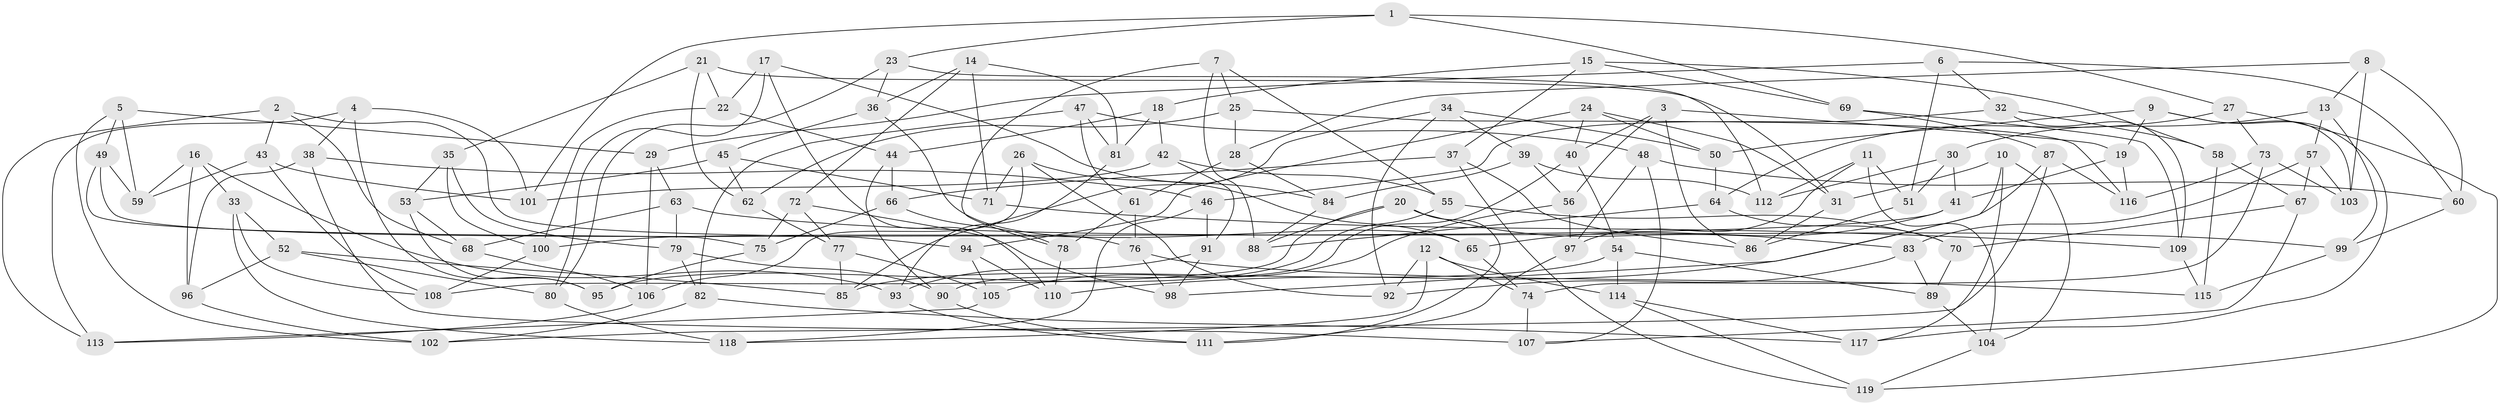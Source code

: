 // Generated by graph-tools (version 1.1) at 2025/16/03/09/25 04:16:14]
// undirected, 119 vertices, 238 edges
graph export_dot {
graph [start="1"]
  node [color=gray90,style=filled];
  1;
  2;
  3;
  4;
  5;
  6;
  7;
  8;
  9;
  10;
  11;
  12;
  13;
  14;
  15;
  16;
  17;
  18;
  19;
  20;
  21;
  22;
  23;
  24;
  25;
  26;
  27;
  28;
  29;
  30;
  31;
  32;
  33;
  34;
  35;
  36;
  37;
  38;
  39;
  40;
  41;
  42;
  43;
  44;
  45;
  46;
  47;
  48;
  49;
  50;
  51;
  52;
  53;
  54;
  55;
  56;
  57;
  58;
  59;
  60;
  61;
  62;
  63;
  64;
  65;
  66;
  67;
  68;
  69;
  70;
  71;
  72;
  73;
  74;
  75;
  76;
  77;
  78;
  79;
  80;
  81;
  82;
  83;
  84;
  85;
  86;
  87;
  88;
  89;
  90;
  91;
  92;
  93;
  94;
  95;
  96;
  97;
  98;
  99;
  100;
  101;
  102;
  103;
  104;
  105;
  106;
  107;
  108;
  109;
  110;
  111;
  112;
  113;
  114;
  115;
  116;
  117;
  118;
  119;
  1 -- 23;
  1 -- 69;
  1 -- 27;
  1 -- 101;
  2 -- 43;
  2 -- 68;
  2 -- 94;
  2 -- 113;
  3 -- 86;
  3 -- 56;
  3 -- 19;
  3 -- 40;
  4 -- 113;
  4 -- 101;
  4 -- 38;
  4 -- 95;
  5 -- 102;
  5 -- 29;
  5 -- 59;
  5 -- 49;
  6 -- 60;
  6 -- 32;
  6 -- 29;
  6 -- 51;
  7 -- 55;
  7 -- 88;
  7 -- 25;
  7 -- 78;
  8 -- 28;
  8 -- 103;
  8 -- 13;
  8 -- 60;
  9 -- 50;
  9 -- 103;
  9 -- 117;
  9 -- 19;
  10 -- 31;
  10 -- 117;
  10 -- 98;
  10 -- 104;
  11 -- 51;
  11 -- 104;
  11 -- 97;
  11 -- 112;
  12 -- 118;
  12 -- 74;
  12 -- 114;
  12 -- 92;
  13 -- 57;
  13 -- 30;
  13 -- 99;
  14 -- 72;
  14 -- 71;
  14 -- 36;
  14 -- 81;
  15 -- 69;
  15 -- 18;
  15 -- 58;
  15 -- 37;
  16 -- 59;
  16 -- 96;
  16 -- 33;
  16 -- 93;
  17 -- 80;
  17 -- 22;
  17 -- 84;
  17 -- 110;
  18 -- 81;
  18 -- 42;
  18 -- 44;
  19 -- 41;
  19 -- 116;
  20 -- 108;
  20 -- 111;
  20 -- 88;
  20 -- 83;
  21 -- 62;
  21 -- 35;
  21 -- 22;
  21 -- 31;
  22 -- 44;
  22 -- 100;
  23 -- 36;
  23 -- 80;
  23 -- 112;
  24 -- 40;
  24 -- 50;
  24 -- 31;
  24 -- 94;
  25 -- 28;
  25 -- 116;
  25 -- 62;
  26 -- 65;
  26 -- 106;
  26 -- 71;
  26 -- 92;
  27 -- 119;
  27 -- 64;
  27 -- 73;
  28 -- 61;
  28 -- 84;
  29 -- 106;
  29 -- 63;
  30 -- 112;
  30 -- 41;
  30 -- 51;
  31 -- 86;
  32 -- 46;
  32 -- 58;
  32 -- 109;
  33 -- 108;
  33 -- 52;
  33 -- 118;
  34 -- 85;
  34 -- 50;
  34 -- 39;
  34 -- 92;
  35 -- 100;
  35 -- 53;
  35 -- 79;
  36 -- 65;
  36 -- 45;
  37 -- 66;
  37 -- 119;
  37 -- 86;
  38 -- 107;
  38 -- 46;
  38 -- 96;
  39 -- 84;
  39 -- 56;
  39 -- 112;
  40 -- 54;
  40 -- 90;
  41 -- 100;
  41 -- 65;
  42 -- 101;
  42 -- 55;
  42 -- 91;
  43 -- 101;
  43 -- 59;
  43 -- 108;
  44 -- 66;
  44 -- 90;
  45 -- 62;
  45 -- 71;
  45 -- 53;
  46 -- 118;
  46 -- 91;
  47 -- 61;
  47 -- 48;
  47 -- 82;
  47 -- 81;
  48 -- 97;
  48 -- 107;
  48 -- 60;
  49 -- 59;
  49 -- 75;
  49 -- 76;
  50 -- 64;
  51 -- 86;
  52 -- 96;
  52 -- 85;
  52 -- 80;
  53 -- 95;
  53 -- 68;
  54 -- 89;
  54 -- 114;
  54 -- 85;
  55 -- 95;
  55 -- 70;
  56 -- 105;
  56 -- 97;
  57 -- 103;
  57 -- 67;
  57 -- 83;
  58 -- 115;
  58 -- 67;
  60 -- 99;
  61 -- 76;
  61 -- 78;
  62 -- 77;
  63 -- 79;
  63 -- 68;
  63 -- 99;
  64 -- 88;
  64 -- 70;
  65 -- 74;
  66 -- 78;
  66 -- 75;
  67 -- 107;
  67 -- 70;
  68 -- 106;
  69 -- 109;
  69 -- 87;
  70 -- 89;
  71 -- 109;
  72 -- 98;
  72 -- 75;
  72 -- 77;
  73 -- 103;
  73 -- 116;
  73 -- 74;
  74 -- 107;
  75 -- 95;
  76 -- 115;
  76 -- 98;
  77 -- 85;
  77 -- 105;
  78 -- 110;
  79 -- 82;
  79 -- 90;
  80 -- 118;
  81 -- 93;
  82 -- 117;
  82 -- 102;
  83 -- 89;
  83 -- 92;
  84 -- 88;
  87 -- 102;
  87 -- 110;
  87 -- 116;
  89 -- 104;
  90 -- 111;
  91 -- 98;
  91 -- 93;
  93 -- 111;
  94 -- 105;
  94 -- 110;
  96 -- 102;
  97 -- 111;
  99 -- 115;
  100 -- 108;
  104 -- 119;
  105 -- 113;
  106 -- 113;
  109 -- 115;
  114 -- 117;
  114 -- 119;
}
